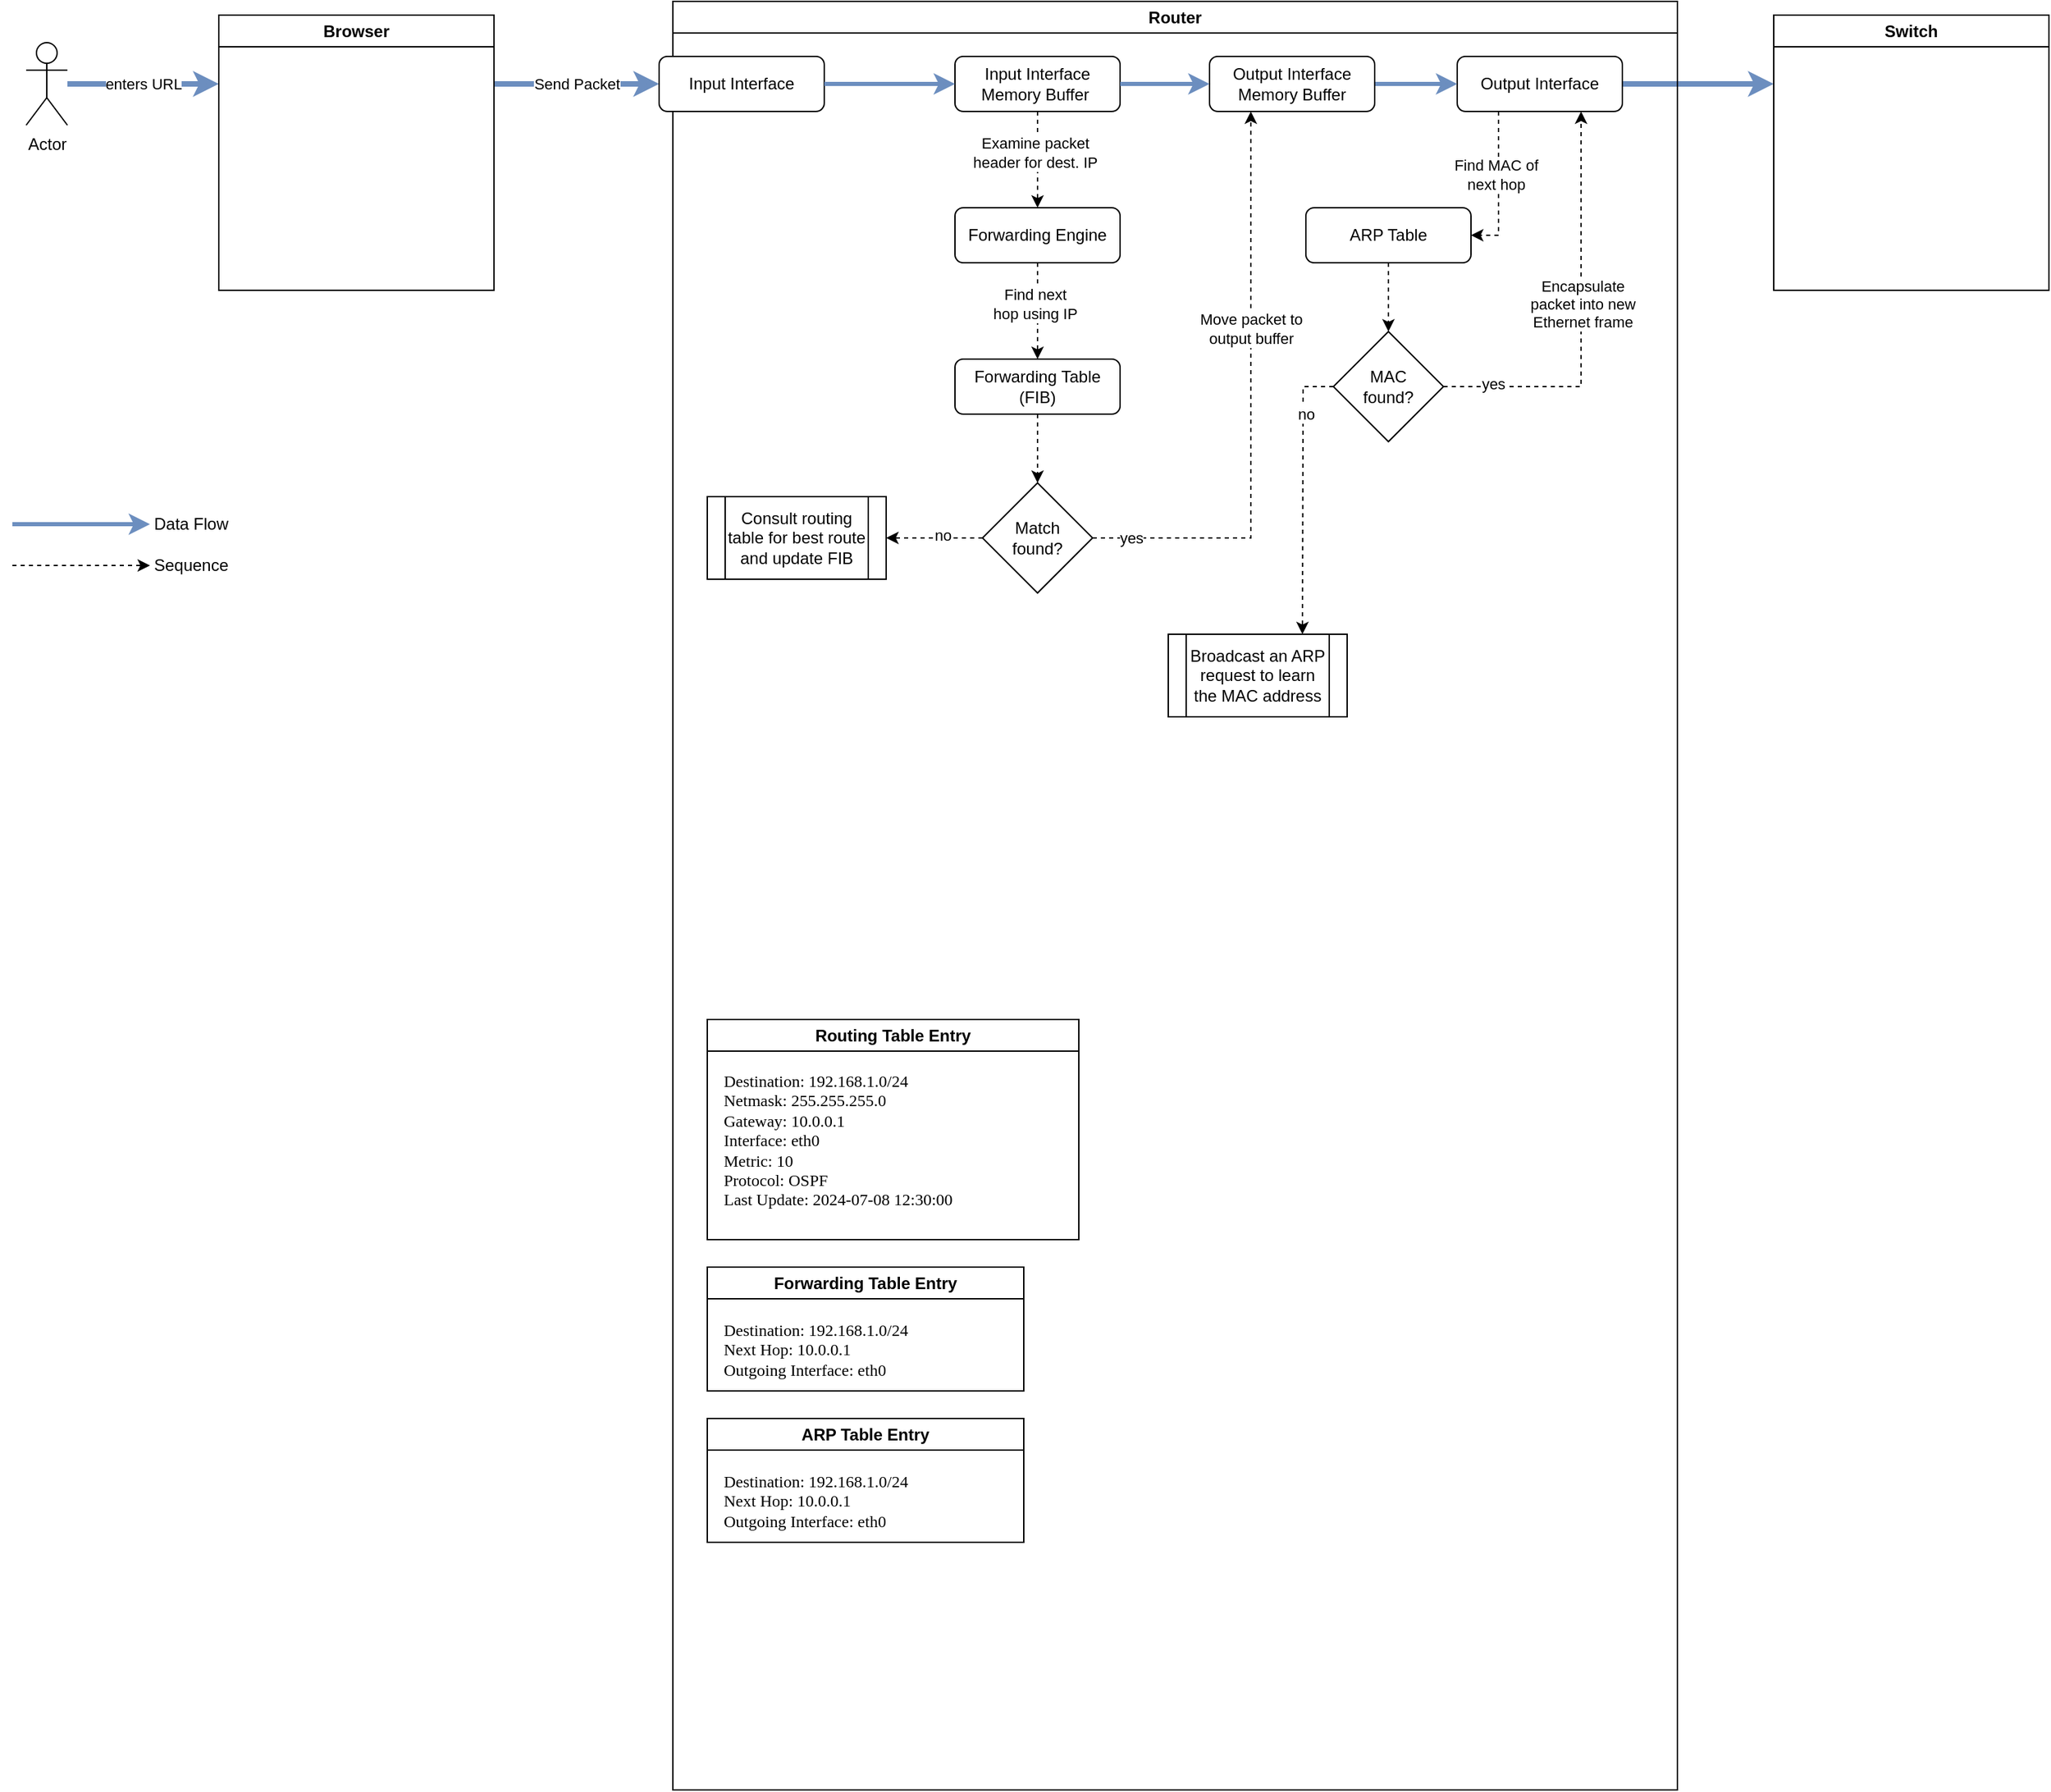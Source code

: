 <mxfile version="24.6.4" type="github">
  <diagram name="Page-1" id="0ixSnLqTkGIwiDNCtMaO">
    <mxGraphModel dx="1434" dy="866" grid="1" gridSize="10" guides="1" tooltips="1" connect="1" arrows="1" fold="1" page="1" pageScale="1" pageWidth="850" pageHeight="1100" math="0" shadow="0">
      <root>
        <mxCell id="0" />
        <mxCell id="1" parent="0" />
        <mxCell id="XeNOOer_eIZAZivH8xoa-2" value="Actor" style="shape=umlActor;verticalLabelPosition=bottom;verticalAlign=top;html=1;outlineConnect=0;" parent="1" vertex="1">
          <mxGeometry x="40" y="50" width="30" height="60" as="geometry" />
        </mxCell>
        <mxCell id="XeNOOer_eIZAZivH8xoa-3" value="enters URL" style="endArrow=classic;html=1;rounded=0;entryX=0;entryY=0.25;entryDx=0;entryDy=0;fillColor=#dae8fc;strokeColor=#6c8ebf;strokeWidth=4;" parent="1" source="XeNOOer_eIZAZivH8xoa-2" target="XeNOOer_eIZAZivH8xoa-15" edge="1">
          <mxGeometry width="50" height="50" relative="1" as="geometry">
            <mxPoint x="400" y="650" as="sourcePoint" />
            <mxPoint x="160" y="60" as="targetPoint" />
          </mxGeometry>
        </mxCell>
        <mxCell id="XeNOOer_eIZAZivH8xoa-5" value="Send Packet" style="endArrow=classic;html=1;rounded=0;exitX=1;exitY=0.25;exitDx=0;exitDy=0;entryX=0;entryY=0.5;entryDx=0;entryDy=0;fillColor=#dae8fc;strokeColor=#6c8ebf;strokeWidth=4;" parent="1" source="XeNOOer_eIZAZivH8xoa-15" target="XeNOOer_eIZAZivH8xoa-13" edge="1">
          <mxGeometry width="50" height="50" relative="1" as="geometry">
            <mxPoint x="280" y="60" as="sourcePoint" />
            <mxPoint x="425" y="190" as="targetPoint" />
          </mxGeometry>
        </mxCell>
        <mxCell id="XeNOOer_eIZAZivH8xoa-7" value="" style="endArrow=classic;html=1;rounded=0;entryX=0;entryY=0.25;entryDx=0;entryDy=0;exitX=1;exitY=0.5;exitDx=0;exitDy=0;fillColor=#dae8fc;strokeColor=#6c8ebf;strokeWidth=4;" parent="1" source="XeNOOer_eIZAZivH8xoa-14" target="XeNOOer_eIZAZivH8xoa-16" edge="1">
          <mxGeometry width="50" height="50" relative="1" as="geometry">
            <mxPoint x="575" y="190" as="sourcePoint" />
            <mxPoint x="760" y="80" as="targetPoint" />
          </mxGeometry>
        </mxCell>
        <mxCell id="XeNOOer_eIZAZivH8xoa-12" value="Router" style="swimlane;whiteSpace=wrap;html=1;" parent="1" vertex="1">
          <mxGeometry x="510" y="20" width="730" height="1300" as="geometry">
            <mxRectangle x="250" y="530" width="140" height="30" as="alternateBounds" />
          </mxGeometry>
        </mxCell>
        <mxCell id="XeNOOer_eIZAZivH8xoa-13" value="Input Interface" style="rounded=1;whiteSpace=wrap;html=1;" parent="XeNOOer_eIZAZivH8xoa-12" vertex="1">
          <mxGeometry x="-10" y="40" width="120" height="40" as="geometry" />
        </mxCell>
        <mxCell id="XeNOOer_eIZAZivH8xoa-14" value="Output&lt;span style=&quot;background-color: initial;&quot;&gt;&amp;nbsp;Interface&lt;/span&gt;" style="rounded=1;whiteSpace=wrap;html=1;" parent="XeNOOer_eIZAZivH8xoa-12" vertex="1">
          <mxGeometry x="570" y="40" width="120" height="40" as="geometry" />
        </mxCell>
        <mxCell id="XeNOOer_eIZAZivH8xoa-28" value="Input Interface&lt;div&gt;Memory&amp;nbsp;&lt;span style=&quot;background-color: initial;&quot;&gt;Buffer&lt;/span&gt;&lt;span style=&quot;background-color: initial;&quot;&gt;&amp;nbsp;&lt;/span&gt;&lt;/div&gt;" style="rounded=1;whiteSpace=wrap;html=1;" parent="XeNOOer_eIZAZivH8xoa-12" vertex="1">
          <mxGeometry x="205" y="40" width="120" height="40" as="geometry" />
        </mxCell>
        <mxCell id="XeNOOer_eIZAZivH8xoa-38" value="" style="endArrow=classic;html=1;rounded=0;strokeWidth=3;fillColor=#dae8fc;strokeColor=#6c8ebf;exitX=1;exitY=0.5;exitDx=0;exitDy=0;entryX=0;entryY=0.5;entryDx=0;entryDy=0;" parent="XeNOOer_eIZAZivH8xoa-12" source="XeNOOer_eIZAZivH8xoa-13" target="XeNOOer_eIZAZivH8xoa-28" edge="1">
          <mxGeometry width="50" height="50" relative="1" as="geometry">
            <mxPoint x="160" y="54.5" as="sourcePoint" />
            <mxPoint x="260" y="54.5" as="targetPoint" />
          </mxGeometry>
        </mxCell>
        <mxCell id="XeNOOer_eIZAZivH8xoa-39" value="" style="endArrow=classic;html=1;rounded=0;strokeWidth=3;fillColor=#dae8fc;strokeColor=#6c8ebf;exitX=1;exitY=0.5;exitDx=0;exitDy=0;entryX=0;entryY=0.5;entryDx=0;entryDy=0;" parent="XeNOOer_eIZAZivH8xoa-12" source="XeNOOer_eIZAZivH8xoa-54" target="XeNOOer_eIZAZivH8xoa-14" edge="1">
          <mxGeometry width="50" height="50" relative="1" as="geometry">
            <mxPoint x="360" y="100" as="sourcePoint" />
            <mxPoint x="380" y="120" as="targetPoint" />
          </mxGeometry>
        </mxCell>
        <mxCell id="XeNOOer_eIZAZivH8xoa-8" value="Forwarding Table&lt;div&gt;(FIB)&lt;/div&gt;" style="rounded=1;whiteSpace=wrap;html=1;" parent="XeNOOer_eIZAZivH8xoa-12" vertex="1">
          <mxGeometry x="205" y="260" width="120" height="40" as="geometry" />
        </mxCell>
        <mxCell id="XeNOOer_eIZAZivH8xoa-21" value="" style="endArrow=classic;html=1;rounded=0;exitX=0.5;exitY=1;exitDx=0;exitDy=0;entryX=0.5;entryY=0;entryDx=0;entryDy=0;dashed=1;" parent="XeNOOer_eIZAZivH8xoa-12" source="XeNOOer_eIZAZivH8xoa-63" target="XeNOOer_eIZAZivH8xoa-8" edge="1">
          <mxGeometry width="50" height="50" relative="1" as="geometry">
            <mxPoint x="229.625" y="190" as="sourcePoint" />
            <mxPoint x="115" y="480" as="targetPoint" />
          </mxGeometry>
        </mxCell>
        <mxCell id="XeNOOer_eIZAZivH8xoa-24" value="Find next&lt;div&gt;hop using IP&lt;/div&gt;" style="edgeLabel;html=1;align=center;verticalAlign=middle;resizable=0;points=[];" parent="XeNOOer_eIZAZivH8xoa-21" vertex="1" connectable="0">
          <mxGeometry x="-0.16" y="-2" relative="1" as="geometry">
            <mxPoint as="offset" />
          </mxGeometry>
        </mxCell>
        <mxCell id="XeNOOer_eIZAZivH8xoa-25" value="ARP Table" style="rounded=1;whiteSpace=wrap;html=1;" parent="XeNOOer_eIZAZivH8xoa-12" vertex="1">
          <mxGeometry x="460" y="150" width="120" height="40" as="geometry" />
        </mxCell>
        <mxCell id="XeNOOer_eIZAZivH8xoa-26" value="" style="endArrow=classic;html=1;rounded=0;dashed=1;entryX=1;entryY=0.5;entryDx=0;entryDy=0;exitX=0.25;exitY=1;exitDx=0;exitDy=0;" parent="XeNOOer_eIZAZivH8xoa-12" source="XeNOOer_eIZAZivH8xoa-14" target="XeNOOer_eIZAZivH8xoa-25" edge="1">
          <mxGeometry width="50" height="50" relative="1" as="geometry">
            <mxPoint x="510" y="250" as="sourcePoint" />
            <mxPoint x="540" y="330" as="targetPoint" />
            <Array as="points">
              <mxPoint x="600" y="170" />
            </Array>
          </mxGeometry>
        </mxCell>
        <mxCell id="XeNOOer_eIZAZivH8xoa-27" value="&lt;div&gt;Find MAC of&lt;br&gt;&lt;/div&gt;&lt;div&gt;next hop&lt;/div&gt;" style="edgeLabel;html=1;align=center;verticalAlign=middle;resizable=0;points=[];" parent="XeNOOer_eIZAZivH8xoa-26" vertex="1" connectable="0">
          <mxGeometry x="-0.16" y="-2" relative="1" as="geometry">
            <mxPoint as="offset" />
          </mxGeometry>
        </mxCell>
        <mxCell id="XeNOOer_eIZAZivH8xoa-30" value="MAC&lt;div&gt;found?&lt;/div&gt;" style="rhombus;whiteSpace=wrap;html=1;" parent="XeNOOer_eIZAZivH8xoa-12" vertex="1">
          <mxGeometry x="480" y="240" width="80" height="80" as="geometry" />
        </mxCell>
        <mxCell id="XeNOOer_eIZAZivH8xoa-33" value="" style="endArrow=classic;html=1;rounded=0;dashed=1;exitX=0.5;exitY=1;exitDx=0;exitDy=0;entryX=0.5;entryY=0;entryDx=0;entryDy=0;" parent="XeNOOer_eIZAZivH8xoa-12" source="XeNOOer_eIZAZivH8xoa-25" target="XeNOOer_eIZAZivH8xoa-30" edge="1">
          <mxGeometry width="50" height="50" relative="1" as="geometry">
            <mxPoint x="-10" y="520" as="sourcePoint" />
            <mxPoint x="90" y="520" as="targetPoint" />
          </mxGeometry>
        </mxCell>
        <mxCell id="XeNOOer_eIZAZivH8xoa-34" value="" style="endArrow=classic;html=1;rounded=0;exitX=1;exitY=0.5;exitDx=0;exitDy=0;dashed=1;entryX=0.25;entryY=1;entryDx=0;entryDy=0;" parent="XeNOOer_eIZAZivH8xoa-12" source="XeNOOer_eIZAZivH8xoa-64" target="XeNOOer_eIZAZivH8xoa-54" edge="1">
          <mxGeometry width="50" height="50" relative="1" as="geometry">
            <mxPoint x="235" y="510" as="sourcePoint" />
            <mxPoint x="449" y="200" as="targetPoint" />
            <Array as="points">
              <mxPoint x="420" y="390" />
            </Array>
          </mxGeometry>
        </mxCell>
        <mxCell id="XeNOOer_eIZAZivH8xoa-40" value="Move packet to&lt;div&gt;output buffer&lt;/div&gt;" style="edgeLabel;html=1;align=center;verticalAlign=middle;resizable=0;points=[];" parent="XeNOOer_eIZAZivH8xoa-34" vertex="1" connectable="0">
          <mxGeometry x="0.106" y="-2" relative="1" as="geometry">
            <mxPoint x="-2" y="-32" as="offset" />
          </mxGeometry>
        </mxCell>
        <mxCell id="XeNOOer_eIZAZivH8xoa-56" value="yes" style="edgeLabel;html=1;align=center;verticalAlign=middle;resizable=0;points=[];" parent="XeNOOer_eIZAZivH8xoa-34" vertex="1" connectable="0">
          <mxGeometry x="-0.538" y="2" relative="1" as="geometry">
            <mxPoint x="-70" y="2" as="offset" />
          </mxGeometry>
        </mxCell>
        <mxCell id="XeNOOer_eIZAZivH8xoa-29" value="Broadcast an ARP request to learn the MAC address" style="shape=process;whiteSpace=wrap;html=1;backgroundOutline=1;" parent="XeNOOer_eIZAZivH8xoa-12" vertex="1">
          <mxGeometry x="360" y="460" width="130" height="60" as="geometry" />
        </mxCell>
        <mxCell id="XeNOOer_eIZAZivH8xoa-31" value="" style="endArrow=classic;html=1;rounded=0;exitX=0;exitY=0.5;exitDx=0;exitDy=0;dashed=1;entryX=0.75;entryY=0;entryDx=0;entryDy=0;" parent="XeNOOer_eIZAZivH8xoa-12" source="XeNOOer_eIZAZivH8xoa-30" target="XeNOOer_eIZAZivH8xoa-29" edge="1">
          <mxGeometry width="50" height="50" relative="1" as="geometry">
            <mxPoint x="345" y="280" as="sourcePoint" />
            <mxPoint x="345" y="340" as="targetPoint" />
            <Array as="points">
              <mxPoint x="458" y="280" />
            </Array>
          </mxGeometry>
        </mxCell>
        <mxCell id="XeNOOer_eIZAZivH8xoa-32" value="no" style="edgeLabel;html=1;align=center;verticalAlign=middle;resizable=0;points=[];" parent="XeNOOer_eIZAZivH8xoa-31" vertex="1" connectable="0">
          <mxGeometry x="-0.16" y="-2" relative="1" as="geometry">
            <mxPoint x="4" y="-43" as="offset" />
          </mxGeometry>
        </mxCell>
        <mxCell id="XeNOOer_eIZAZivH8xoa-43" value="" style="endArrow=classic;html=1;rounded=0;exitX=0.5;exitY=1;exitDx=0;exitDy=0;dashed=1;entryX=0.5;entryY=0;entryDx=0;entryDy=0;" parent="XeNOOer_eIZAZivH8xoa-12" source="XeNOOer_eIZAZivH8xoa-28" target="XeNOOer_eIZAZivH8xoa-63" edge="1">
          <mxGeometry width="50" height="50" relative="1" as="geometry">
            <mxPoint x="275" y="230" as="sourcePoint" />
            <mxPoint x="229.5" y="149.0" as="targetPoint" />
          </mxGeometry>
        </mxCell>
        <mxCell id="XeNOOer_eIZAZivH8xoa-44" value="Examine packet&lt;br&gt;header for dest. IP" style="edgeLabel;html=1;align=center;verticalAlign=middle;resizable=0;points=[];" parent="XeNOOer_eIZAZivH8xoa-43" vertex="1" connectable="0">
          <mxGeometry x="-0.16" y="-2" relative="1" as="geometry">
            <mxPoint as="offset" />
          </mxGeometry>
        </mxCell>
        <mxCell id="XeNOOer_eIZAZivH8xoa-46" value="Routing Table Entry" style="swimlane;whiteSpace=wrap;html=1;" parent="XeNOOer_eIZAZivH8xoa-12" vertex="1">
          <mxGeometry x="25" y="740" width="270" height="160" as="geometry" />
        </mxCell>
        <mxCell id="XeNOOer_eIZAZivH8xoa-47" value="&lt;div&gt;&lt;div&gt;&lt;font face=&quot;Lucida Console&quot;&gt;Destination: 192.168.1.0/24&lt;/font&gt;&lt;/div&gt;&lt;div&gt;&lt;font face=&quot;Lucida Console&quot;&gt;Netmask: 255.255.255.0&lt;/font&gt;&lt;/div&gt;&lt;div&gt;&lt;font face=&quot;Lucida Console&quot;&gt;Gateway: 10.0.0.1&lt;/font&gt;&lt;/div&gt;&lt;div&gt;&lt;font face=&quot;Lucida Console&quot;&gt;Interface: eth0&lt;/font&gt;&lt;/div&gt;&lt;div&gt;&lt;font face=&quot;Lucida Console&quot;&gt;Metric: 10&lt;/font&gt;&lt;/div&gt;&lt;div&gt;&lt;font face=&quot;Lucida Console&quot;&gt;Protocol: OSPF&lt;/font&gt;&lt;/div&gt;&lt;div&gt;&lt;font face=&quot;Lucida Console&quot;&gt;Last Update: 2024-07-08 12:30:00&lt;/font&gt;&lt;/div&gt;&lt;/div&gt;&lt;div&gt;&lt;br&gt;&lt;/div&gt;" style="text;html=1;align=left;verticalAlign=middle;resizable=0;points=[];autosize=1;strokeColor=none;fillColor=none;" parent="XeNOOer_eIZAZivH8xoa-46" vertex="1">
          <mxGeometry x="10" y="25" width="250" height="140" as="geometry" />
        </mxCell>
        <mxCell id="XeNOOer_eIZAZivH8xoa-49" value="Forwarding Table Entry" style="swimlane;whiteSpace=wrap;html=1;" parent="XeNOOer_eIZAZivH8xoa-12" vertex="1">
          <mxGeometry x="25" y="920" width="230" height="90" as="geometry" />
        </mxCell>
        <mxCell id="XeNOOer_eIZAZivH8xoa-50" value="&lt;div&gt;&lt;font face=&quot;Lucida Console&quot;&gt;Destination: 192.168.1.0/24&lt;/font&gt;&lt;/div&gt;&lt;div&gt;&lt;font face=&quot;Lucida Console&quot;&gt;Next Hop: 10.0.0.1&lt;/font&gt;&lt;/div&gt;&lt;div&gt;&lt;font face=&quot;Lucida Console&quot;&gt;Outgoing Interface: eth0&lt;/font&gt;&lt;/div&gt;" style="text;html=1;align=left;verticalAlign=middle;resizable=0;points=[];autosize=1;strokeColor=none;fillColor=none;" parent="XeNOOer_eIZAZivH8xoa-49" vertex="1">
          <mxGeometry x="10" y="30" width="220" height="60" as="geometry" />
        </mxCell>
        <mxCell id="XeNOOer_eIZAZivH8xoa-51" value="ARP Table Entry" style="swimlane;whiteSpace=wrap;html=1;" parent="XeNOOer_eIZAZivH8xoa-12" vertex="1">
          <mxGeometry x="25" y="1030" width="230" height="90" as="geometry" />
        </mxCell>
        <mxCell id="XeNOOer_eIZAZivH8xoa-52" value="&lt;div&gt;&lt;font face=&quot;Lucida Console&quot;&gt;Destination: 192.168.1.0/24&lt;/font&gt;&lt;/div&gt;&lt;div&gt;&lt;font face=&quot;Lucida Console&quot;&gt;Next Hop: 10.0.0.1&lt;/font&gt;&lt;/div&gt;&lt;div&gt;&lt;font face=&quot;Lucida Console&quot;&gt;Outgoing Interface: eth0&lt;/font&gt;&lt;/div&gt;" style="text;html=1;align=left;verticalAlign=middle;resizable=0;points=[];autosize=1;strokeColor=none;fillColor=none;" parent="XeNOOer_eIZAZivH8xoa-51" vertex="1">
          <mxGeometry x="10" y="30" width="220" height="60" as="geometry" />
        </mxCell>
        <mxCell id="XeNOOer_eIZAZivH8xoa-54" value="Output Interface&lt;div&gt;Memory&amp;nbsp;&lt;span style=&quot;background-color: initial;&quot;&gt;Buffer&lt;/span&gt;&lt;/div&gt;" style="rounded=1;whiteSpace=wrap;html=1;" parent="XeNOOer_eIZAZivH8xoa-12" vertex="1">
          <mxGeometry x="390" y="40" width="120" height="40" as="geometry" />
        </mxCell>
        <mxCell id="XeNOOer_eIZAZivH8xoa-55" value="" style="endArrow=classic;html=1;rounded=0;strokeWidth=3;fillColor=#dae8fc;strokeColor=#6c8ebf;exitX=1;exitY=0.5;exitDx=0;exitDy=0;entryX=0;entryY=0.5;entryDx=0;entryDy=0;" parent="XeNOOer_eIZAZivH8xoa-12" source="XeNOOer_eIZAZivH8xoa-28" target="XeNOOer_eIZAZivH8xoa-54" edge="1">
          <mxGeometry width="50" height="50" relative="1" as="geometry">
            <mxPoint x="835" y="80" as="sourcePoint" />
            <mxPoint x="1080" y="80" as="targetPoint" />
          </mxGeometry>
        </mxCell>
        <mxCell id="XeNOOer_eIZAZivH8xoa-63" value="Forwarding Engine" style="rounded=1;whiteSpace=wrap;html=1;" parent="XeNOOer_eIZAZivH8xoa-12" vertex="1">
          <mxGeometry x="205" y="150" width="120" height="40" as="geometry" />
        </mxCell>
        <mxCell id="XeNOOer_eIZAZivH8xoa-64" value="&lt;div&gt;Match&lt;div&gt;found?&lt;/div&gt;&lt;/div&gt;" style="rhombus;whiteSpace=wrap;html=1;" parent="XeNOOer_eIZAZivH8xoa-12" vertex="1">
          <mxGeometry x="225" y="350" width="80" height="80" as="geometry" />
        </mxCell>
        <mxCell id="XeNOOer_eIZAZivH8xoa-65" value="" style="endArrow=classic;html=1;rounded=0;dashed=1;exitX=0.5;exitY=1;exitDx=0;exitDy=0;entryX=0.5;entryY=0;entryDx=0;entryDy=0;" parent="XeNOOer_eIZAZivH8xoa-12" source="XeNOOer_eIZAZivH8xoa-8" target="XeNOOer_eIZAZivH8xoa-64" edge="1">
          <mxGeometry width="50" height="50" relative="1" as="geometry">
            <mxPoint x="204.17" y="310" as="sourcePoint" />
            <mxPoint x="204.17" y="360" as="targetPoint" />
          </mxGeometry>
        </mxCell>
        <mxCell id="XeNOOer_eIZAZivH8xoa-68" value="Consult routing table for best route and update FIB" style="shape=process;whiteSpace=wrap;html=1;backgroundOutline=1;" parent="XeNOOer_eIZAZivH8xoa-12" vertex="1">
          <mxGeometry x="25" y="360" width="130" height="60" as="geometry" />
        </mxCell>
        <mxCell id="XeNOOer_eIZAZivH8xoa-69" value="" style="endArrow=classic;html=1;rounded=0;dashed=1;entryX=1;entryY=0.5;entryDx=0;entryDy=0;exitX=0;exitY=0.5;exitDx=0;exitDy=0;" parent="XeNOOer_eIZAZivH8xoa-12" source="XeNOOer_eIZAZivH8xoa-64" target="XeNOOer_eIZAZivH8xoa-68" edge="1">
          <mxGeometry width="50" height="50" relative="1" as="geometry">
            <mxPoint x="220" y="390" as="sourcePoint" />
            <mxPoint x="100" y="280" as="targetPoint" />
          </mxGeometry>
        </mxCell>
        <mxCell id="XeNOOer_eIZAZivH8xoa-70" value="no" style="edgeLabel;html=1;align=center;verticalAlign=middle;resizable=0;points=[];" parent="XeNOOer_eIZAZivH8xoa-69" vertex="1" connectable="0">
          <mxGeometry x="-0.16" y="-2" relative="1" as="geometry">
            <mxPoint as="offset" />
          </mxGeometry>
        </mxCell>
        <mxCell id="XeNOOer_eIZAZivH8xoa-76" value="" style="endArrow=classic;html=1;rounded=0;dashed=1;exitX=1;exitY=0.5;exitDx=0;exitDy=0;entryX=0.75;entryY=1;entryDx=0;entryDy=0;" parent="XeNOOer_eIZAZivH8xoa-12" source="XeNOOer_eIZAZivH8xoa-30" target="XeNOOer_eIZAZivH8xoa-14" edge="1">
          <mxGeometry width="50" height="50" relative="1" as="geometry">
            <mxPoint x="550" y="200" as="sourcePoint" />
            <mxPoint x="520" y="450" as="targetPoint" />
            <Array as="points">
              <mxPoint x="660" y="280" />
            </Array>
          </mxGeometry>
        </mxCell>
        <mxCell id="XeNOOer_eIZAZivH8xoa-77" value="&lt;div&gt;Encapsulate&lt;/div&gt;&lt;div&gt;packet into new&lt;/div&gt;&lt;div&gt;Ethernet frame&lt;br&gt;&lt;/div&gt;" style="edgeLabel;html=1;align=center;verticalAlign=middle;resizable=0;points=[];" parent="XeNOOer_eIZAZivH8xoa-76" vertex="1" connectable="0">
          <mxGeometry x="-0.49" y="-1" relative="1" as="geometry">
            <mxPoint x="24" y="-61" as="offset" />
          </mxGeometry>
        </mxCell>
        <mxCell id="XeNOOer_eIZAZivH8xoa-78" value="yes" style="edgeLabel;html=1;align=center;verticalAlign=middle;resizable=0;points=[];" parent="XeNOOer_eIZAZivH8xoa-76" vertex="1" connectable="0">
          <mxGeometry x="-0.765" y="2" relative="1" as="geometry">
            <mxPoint as="offset" />
          </mxGeometry>
        </mxCell>
        <mxCell id="XeNOOer_eIZAZivH8xoa-15" value="Browser" style="swimlane;whiteSpace=wrap;html=1;" parent="1" vertex="1">
          <mxGeometry x="180" y="30" width="200" height="200" as="geometry" />
        </mxCell>
        <mxCell id="XeNOOer_eIZAZivH8xoa-16" value="Switch" style="swimlane;whiteSpace=wrap;html=1;" parent="1" vertex="1">
          <mxGeometry x="1310" y="30" width="200" height="200" as="geometry" />
        </mxCell>
        <mxCell id="XeNOOer_eIZAZivH8xoa-19" value="" style="endArrow=classic;html=1;rounded=0;strokeWidth=3;fillColor=#dae8fc;strokeColor=#6c8ebf;" parent="1" target="XeNOOer_eIZAZivH8xoa-20" edge="1">
          <mxGeometry width="50" height="50" relative="1" as="geometry">
            <mxPoint x="30" y="400" as="sourcePoint" />
            <mxPoint x="120" y="400" as="targetPoint" />
          </mxGeometry>
        </mxCell>
        <mxCell id="XeNOOer_eIZAZivH8xoa-20" value="Data Flow" style="text;html=1;align=center;verticalAlign=middle;whiteSpace=wrap;rounded=0;" parent="1" vertex="1">
          <mxGeometry x="130" y="385" width="60" height="30" as="geometry" />
        </mxCell>
        <mxCell id="XeNOOer_eIZAZivH8xoa-22" value="" style="endArrow=classic;html=1;rounded=0;dashed=1;" parent="1" target="XeNOOer_eIZAZivH8xoa-23" edge="1">
          <mxGeometry width="50" height="50" relative="1" as="geometry">
            <mxPoint x="30" y="430" as="sourcePoint" />
            <mxPoint x="130" y="430" as="targetPoint" />
          </mxGeometry>
        </mxCell>
        <mxCell id="XeNOOer_eIZAZivH8xoa-23" value="Sequence" style="text;html=1;align=center;verticalAlign=middle;whiteSpace=wrap;rounded=0;" parent="1" vertex="1">
          <mxGeometry x="130" y="415" width="60" height="30" as="geometry" />
        </mxCell>
      </root>
    </mxGraphModel>
  </diagram>
</mxfile>
